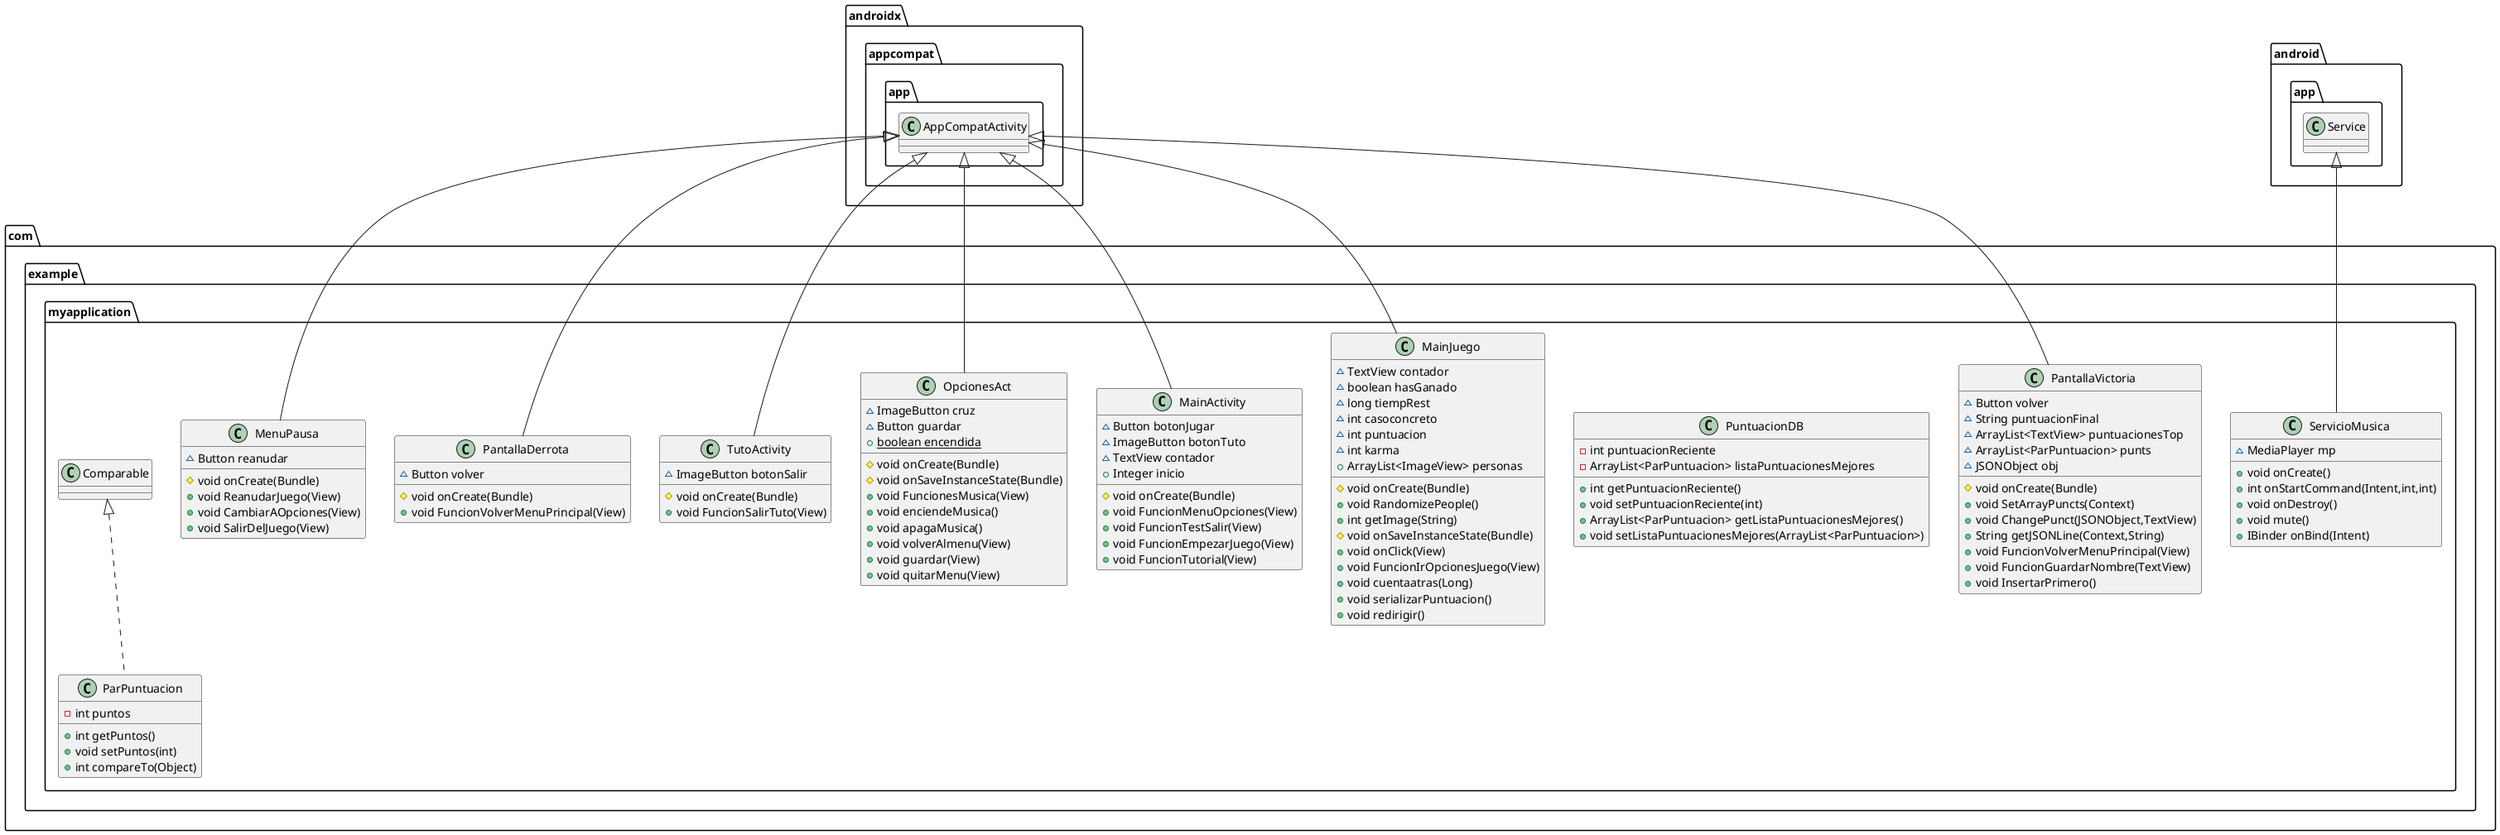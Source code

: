 @startuml
class com.example.myapplication.MainActivity {
~ Button botonJugar
~ ImageButton botonTuto
~ TextView contador
+ Integer inicio
# void onCreate(Bundle)
+ void FuncionMenuOpciones(View)
+ void FuncionTestSalir(View)
+ void FuncionEmpezarJuego(View)
+ void FuncionTutorial(View)
}
class com.example.myapplication.ServicioMusica {
~ MediaPlayer mp
+ void onCreate()
+ int onStartCommand(Intent,int,int)
+ void onDestroy()
+ void mute()
+ IBinder onBind(Intent)
}
class com.example.myapplication.ParPuntuacion {
- int puntos
+ int getPuntos()
+ void setPuntos(int)
+ int compareTo(Object)
}
class com.example.myapplication.PuntuacionDB {
- int puntuacionReciente
- ArrayList<ParPuntuacion> listaPuntuacionesMejores
+ int getPuntuacionReciente()
+ void setPuntuacionReciente(int)
+ ArrayList<ParPuntuacion> getListaPuntuacionesMejores()
+ void setListaPuntuacionesMejores(ArrayList<ParPuntuacion>)
}
class com.example.myapplication.TutoActivity {
~ ImageButton botonSalir
# void onCreate(Bundle)
+ void FuncionSalirTuto(View)
}
class com.example.myapplication.PantallaDerrota {
~ Button volver
# void onCreate(Bundle)
+ void FuncionVolverMenuPrincipal(View)
}
class com.example.myapplication.MenuPausa {
~ Button reanudar
# void onCreate(Bundle)
+ void ReanudarJuego(View)
+ void CambiarAOpciones(View)
+ void SalirDelJuego(View)
}
class com.example.myapplication.PantallaVictoria {
~ Button volver
~ String puntuacionFinal
~ ArrayList<TextView> puntuacionesTop
~ ArrayList<ParPuntuacion> punts
~ JSONObject obj
# void onCreate(Bundle)
+ void SetArrayPuncts(Context)
+ void ChangePunct(JSONObject,TextView)
+ String getJSONLine(Context,String)
+ void FuncionVolverMenuPrincipal(View)
+ void FuncionGuardarNombre(TextView)
+ void InsertarPrimero()
}
class com.example.myapplication.MainJuego {
~ TextView contador
~ boolean hasGanado
~ long tiempRest
~ int casoconcreto
~ int puntuacion
~ int karma
+ ArrayList<ImageView> personas
# void onCreate(Bundle)
+ void RandomizePeople()
+ int getImage(String)
# void onSaveInstanceState(Bundle)
+ void onClick(View)
+ void FuncionIrOpcionesJuego(View)
+ void cuentaatras(Long)
+ void serializarPuntuacion()
+ void redirigir()
}
class com.example.myapplication.OpcionesAct {
~ ImageButton cruz
~ Button guardar
+ {static} boolean encendida
# void onCreate(Bundle)
# void onSaveInstanceState(Bundle)
+ void FuncionesMusica(View)
+ void enciendeMusica()
+ void apagaMusica()
+ void volverAlmenu(View)
+ void guardar(View)
+ void quitarMenu(View)
}


androidx.appcompat.app.AppCompatActivity <|-- com.example.myapplication.MainActivity
android.app.Service <|-- com.example.myapplication.ServicioMusica
com.example.myapplication.Comparable <|.. com.example.myapplication.ParPuntuacion
androidx.appcompat.app.AppCompatActivity <|-- com.example.myapplication.TutoActivity
androidx.appcompat.app.AppCompatActivity <|-- com.example.myapplication.PantallaDerrota
androidx.appcompat.app.AppCompatActivity <|-- com.example.myapplication.MenuPausa
androidx.appcompat.app.AppCompatActivity <|-- com.example.myapplication.PantallaVictoria
androidx.appcompat.app.AppCompatActivity <|-- com.example.myapplication.MainJuego
androidx.appcompat.app.AppCompatActivity <|-- com.example.myapplication.OpcionesAct
@enduml